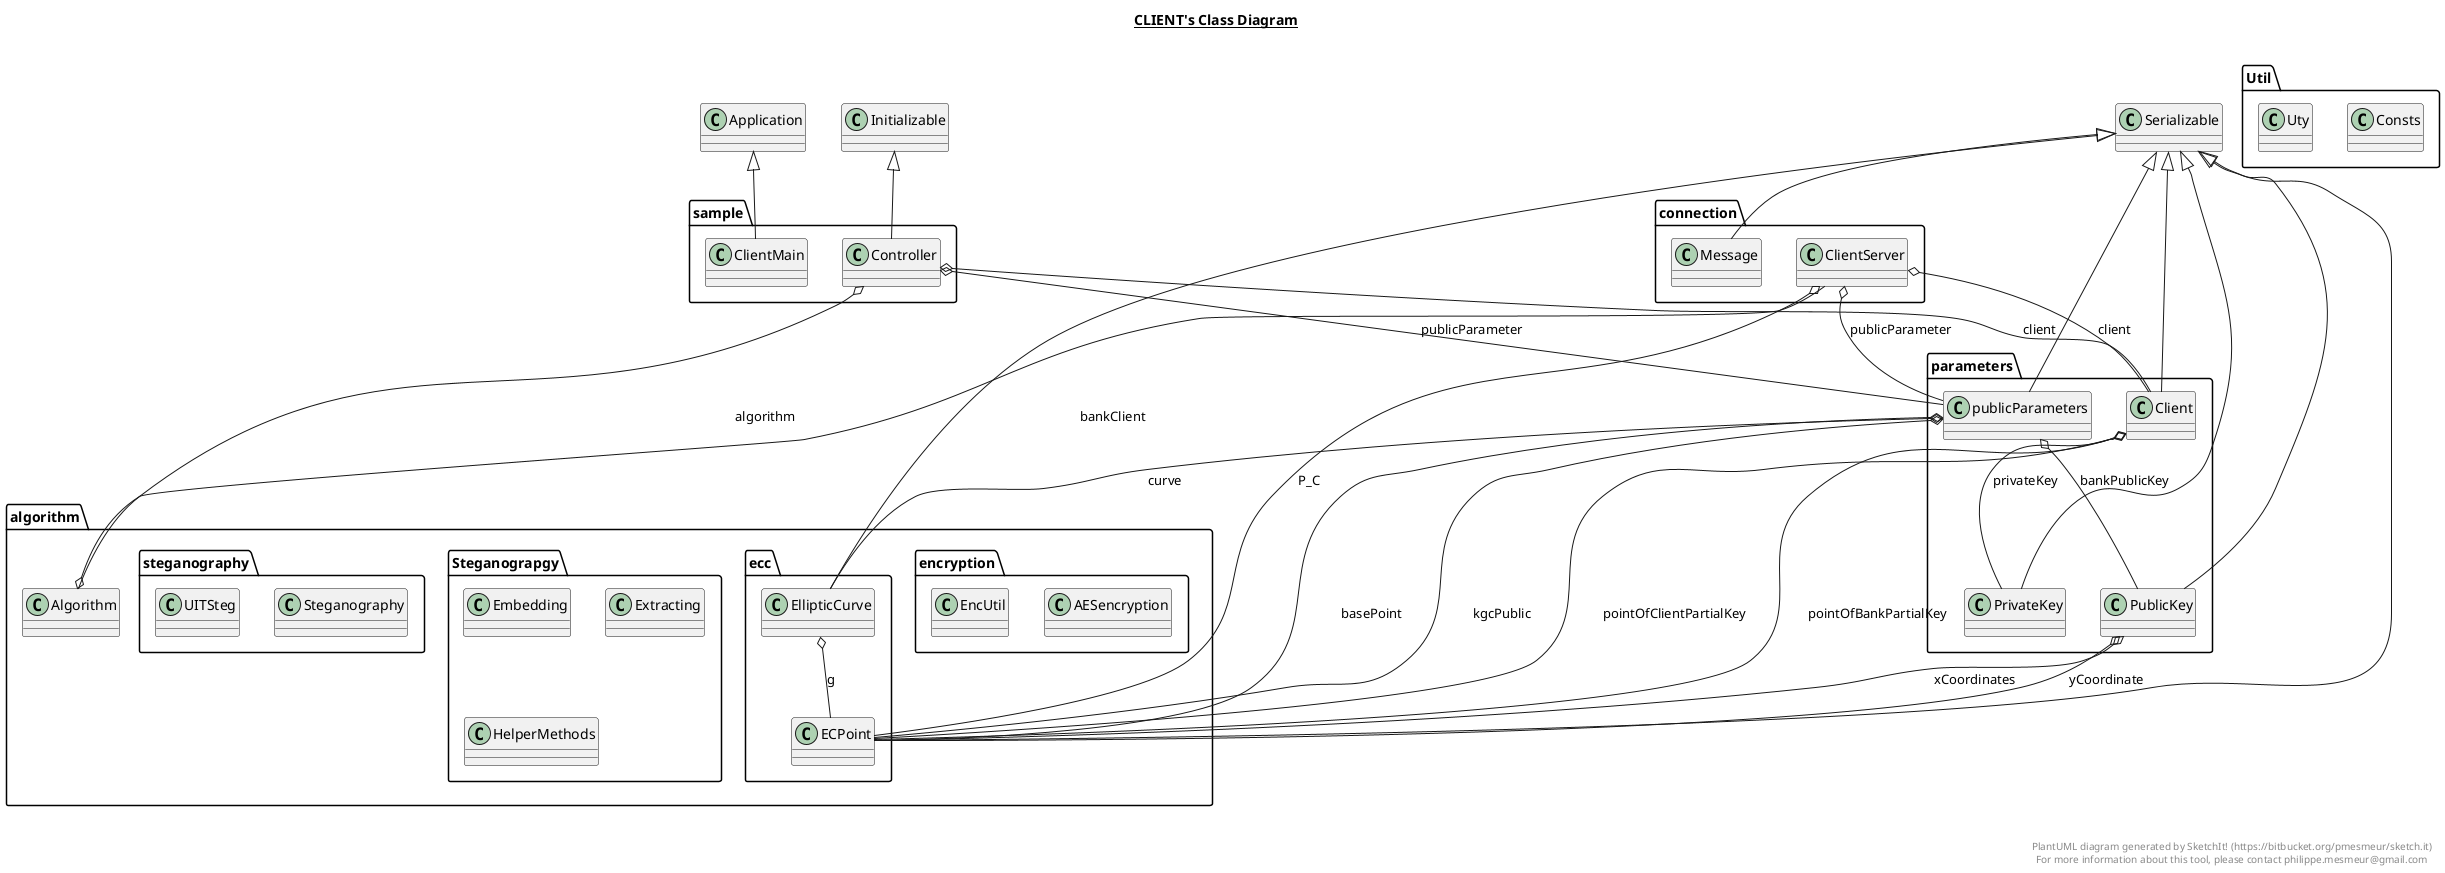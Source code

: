 @startuml

title __CLIENT's Class Diagram__\n

  package algorithm {
    package algorithm.encryption {
      class AESencryption {
      }
    }
  }
  

  package algorithm {
    class Algorithm {
    }
  }
  

  package parameters {
    class Client {
    }
  }
  

  package sample {
    class ClientMain {
    }
  }
  

  package connection {
    class ClientServer {
    }
  }
  

  package Util {
    class Consts {
    }
  }
  

  package sample {
    class Controller {
    }
  }
  

  package algorithm {
    package algorithm.ecc {
      class ECPoint {
      }
    }
  }
  

  package algorithm {
    package algorithm.ecc {
      class EllipticCurve {
      }
    }
  }
  

  package algorithm {
    package algorithm.Steganograpgy {
      class Embedding {
      }
    }
  }
  

  package algorithm {
    package algorithm.encryption {
      class EncUtil {
      }
    }
  }
  

  package algorithm {
    package algorithm.Steganograpgy {
      class Extracting {
      }
    }
  }
  

  package algorithm {
    package algorithm.Steganograpgy {
      class HelperMethods {
      }
    }
  }
  

  package connection {
    class Message {
    }
  }
  

  package parameters {
    class PrivateKey {
    }
  }
  

  package parameters {
    class PublicKey {
    }
  }
  

  package algorithm {
    package algorithm.steganography {
      class Steganography {
      }
    }
  }
  

  package algorithm {
    package algorithm.steganography {
      class UITSteg {
      }
    }
  }
  

  package Util {
    class Uty {
    }
  }
  

  package parameters {
    class publicParameters {
    }
  }
  

  Algorithm o-- ClientServer : bankClient
  Client -up-|> Serializable
  Client o-- ECPoint : pointOfClientPartialKey
  Client o-- ECPoint : pointOfBankPartialKey
  Client o-- PrivateKey : privateKey
  ClientMain -up-|> Application
  ClientServer o-- Client : client
  ClientServer o-- publicParameters : publicParameter
  ClientServer o-- ECPoint : P_C
  Controller -up-|> Initializable
  Controller o-- Client : client
  Controller o-- Algorithm : algorithm
  Controller o-- publicParameters : publicParameter
  ECPoint -up-|> Serializable
  EllipticCurve -up-|> Serializable
  EllipticCurve o-- ECPoint : g
  Message -up-|> Serializable
  PrivateKey -up-|> Serializable
  PublicKey -up-|> Serializable
  PublicKey o-- ECPoint : xCoordinates
  PublicKey o-- ECPoint : yCoordinate
  publicParameters -up-|> Serializable
  publicParameters o-- EllipticCurve : curve
  publicParameters o-- ECPoint : basePoint
  publicParameters o-- ECPoint : kgcPublic
  publicParameters o-- PublicKey : bankPublicKey


right footer


PlantUML diagram generated by SketchIt! (https://bitbucket.org/pmesmeur/sketch.it)
For more information about this tool, please contact philippe.mesmeur@gmail.com
endfooter

@enduml
